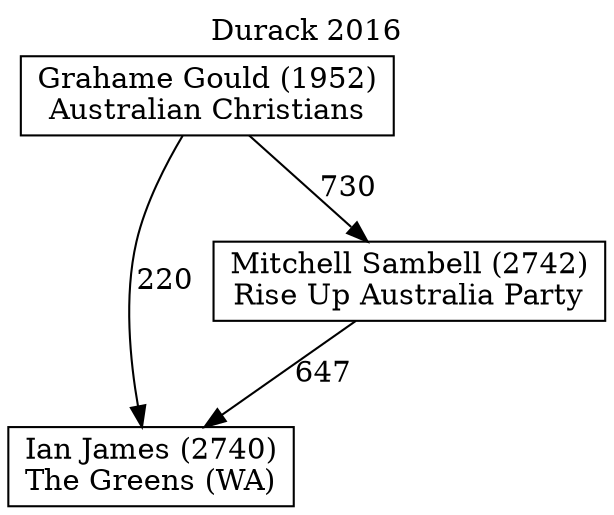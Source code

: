 // House preference flow
digraph "Ian James (2740)_Durack_2016" {
	graph [label="Durack 2016" labelloc=t mclimit=10]
	node [shape=box]
	"Grahame Gould (1952)" [label="Grahame Gould (1952)
Australian Christians"]
	"Ian James (2740)" [label="Ian James (2740)
The Greens (WA)"]
	"Mitchell Sambell (2742)" [label="Mitchell Sambell (2742)
Rise Up Australia Party"]
	"Grahame Gould (1952)" -> "Ian James (2740)" [label=220]
	"Grahame Gould (1952)" -> "Mitchell Sambell (2742)" [label=730]
	"Mitchell Sambell (2742)" -> "Ian James (2740)" [label=647]
}
